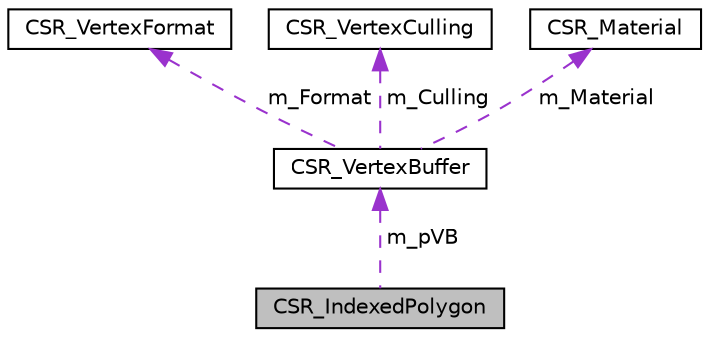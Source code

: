 digraph "CSR_IndexedPolygon"
{
 // LATEX_PDF_SIZE
  edge [fontname="Helvetica",fontsize="10",labelfontname="Helvetica",labelfontsize="10"];
  node [fontname="Helvetica",fontsize="10",shape=record];
  Node1 [label="CSR_IndexedPolygon",height=0.2,width=0.4,color="black", fillcolor="grey75", style="filled", fontcolor="black",tooltip=" "];
  Node2 -> Node1 [dir="back",color="darkorchid3",fontsize="10",style="dashed",label=" m_pVB" ,fontname="Helvetica"];
  Node2 [label="CSR_VertexBuffer",height=0.2,width=0.4,color="black", fillcolor="white", style="filled",URL="$struct_c_s_r___vertex_buffer.html",tooltip=" "];
  Node3 -> Node2 [dir="back",color="darkorchid3",fontsize="10",style="dashed",label=" m_Format" ,fontname="Helvetica"];
  Node3 [label="CSR_VertexFormat",height=0.2,width=0.4,color="black", fillcolor="white", style="filled",URL="$struct_c_s_r___vertex_format.html",tooltip=" "];
  Node4 -> Node2 [dir="back",color="darkorchid3",fontsize="10",style="dashed",label=" m_Culling" ,fontname="Helvetica"];
  Node4 [label="CSR_VertexCulling",height=0.2,width=0.4,color="black", fillcolor="white", style="filled",URL="$struct_c_s_r___vertex_culling.html",tooltip=" "];
  Node5 -> Node2 [dir="back",color="darkorchid3",fontsize="10",style="dashed",label=" m_Material" ,fontname="Helvetica"];
  Node5 [label="CSR_Material",height=0.2,width=0.4,color="black", fillcolor="white", style="filled",URL="$struct_c_s_r___material.html",tooltip=" "];
}
